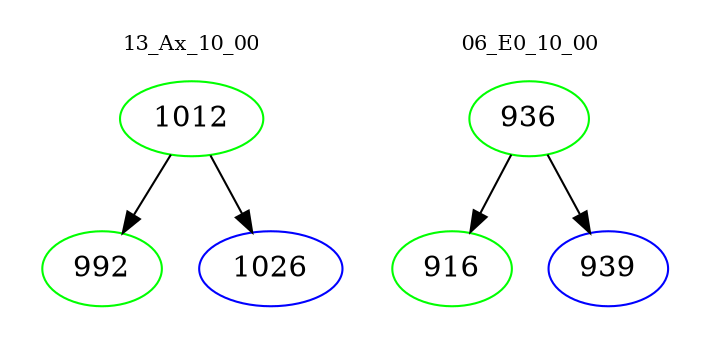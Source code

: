digraph{
subgraph cluster_0 {
color = white
label = "13_Ax_10_00";
fontsize=10;
T0_1012 [label="1012", color="green"]
T0_1012 -> T0_992 [color="black"]
T0_992 [label="992", color="green"]
T0_1012 -> T0_1026 [color="black"]
T0_1026 [label="1026", color="blue"]
}
subgraph cluster_1 {
color = white
label = "06_E0_10_00";
fontsize=10;
T1_936 [label="936", color="green"]
T1_936 -> T1_916 [color="black"]
T1_916 [label="916", color="green"]
T1_936 -> T1_939 [color="black"]
T1_939 [label="939", color="blue"]
}
}
